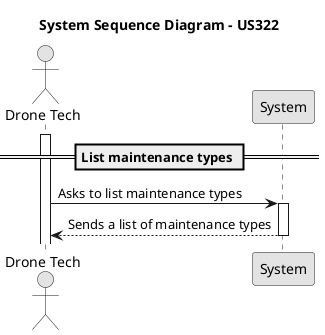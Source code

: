 @startuml
skinparam monochrome true
skinparam packageStyle rectangle
skinparam shadowing false

actor "Drone Tech" as droneTech
participant "System" as system

title System Sequence Diagram - US322

== List maintenance types ==
activate droneTech

droneTech -> system : Asks to list maintenance types
activate system

system --> droneTech : Sends a list of maintenance types
deactivate system

deactivate system



@enduml
